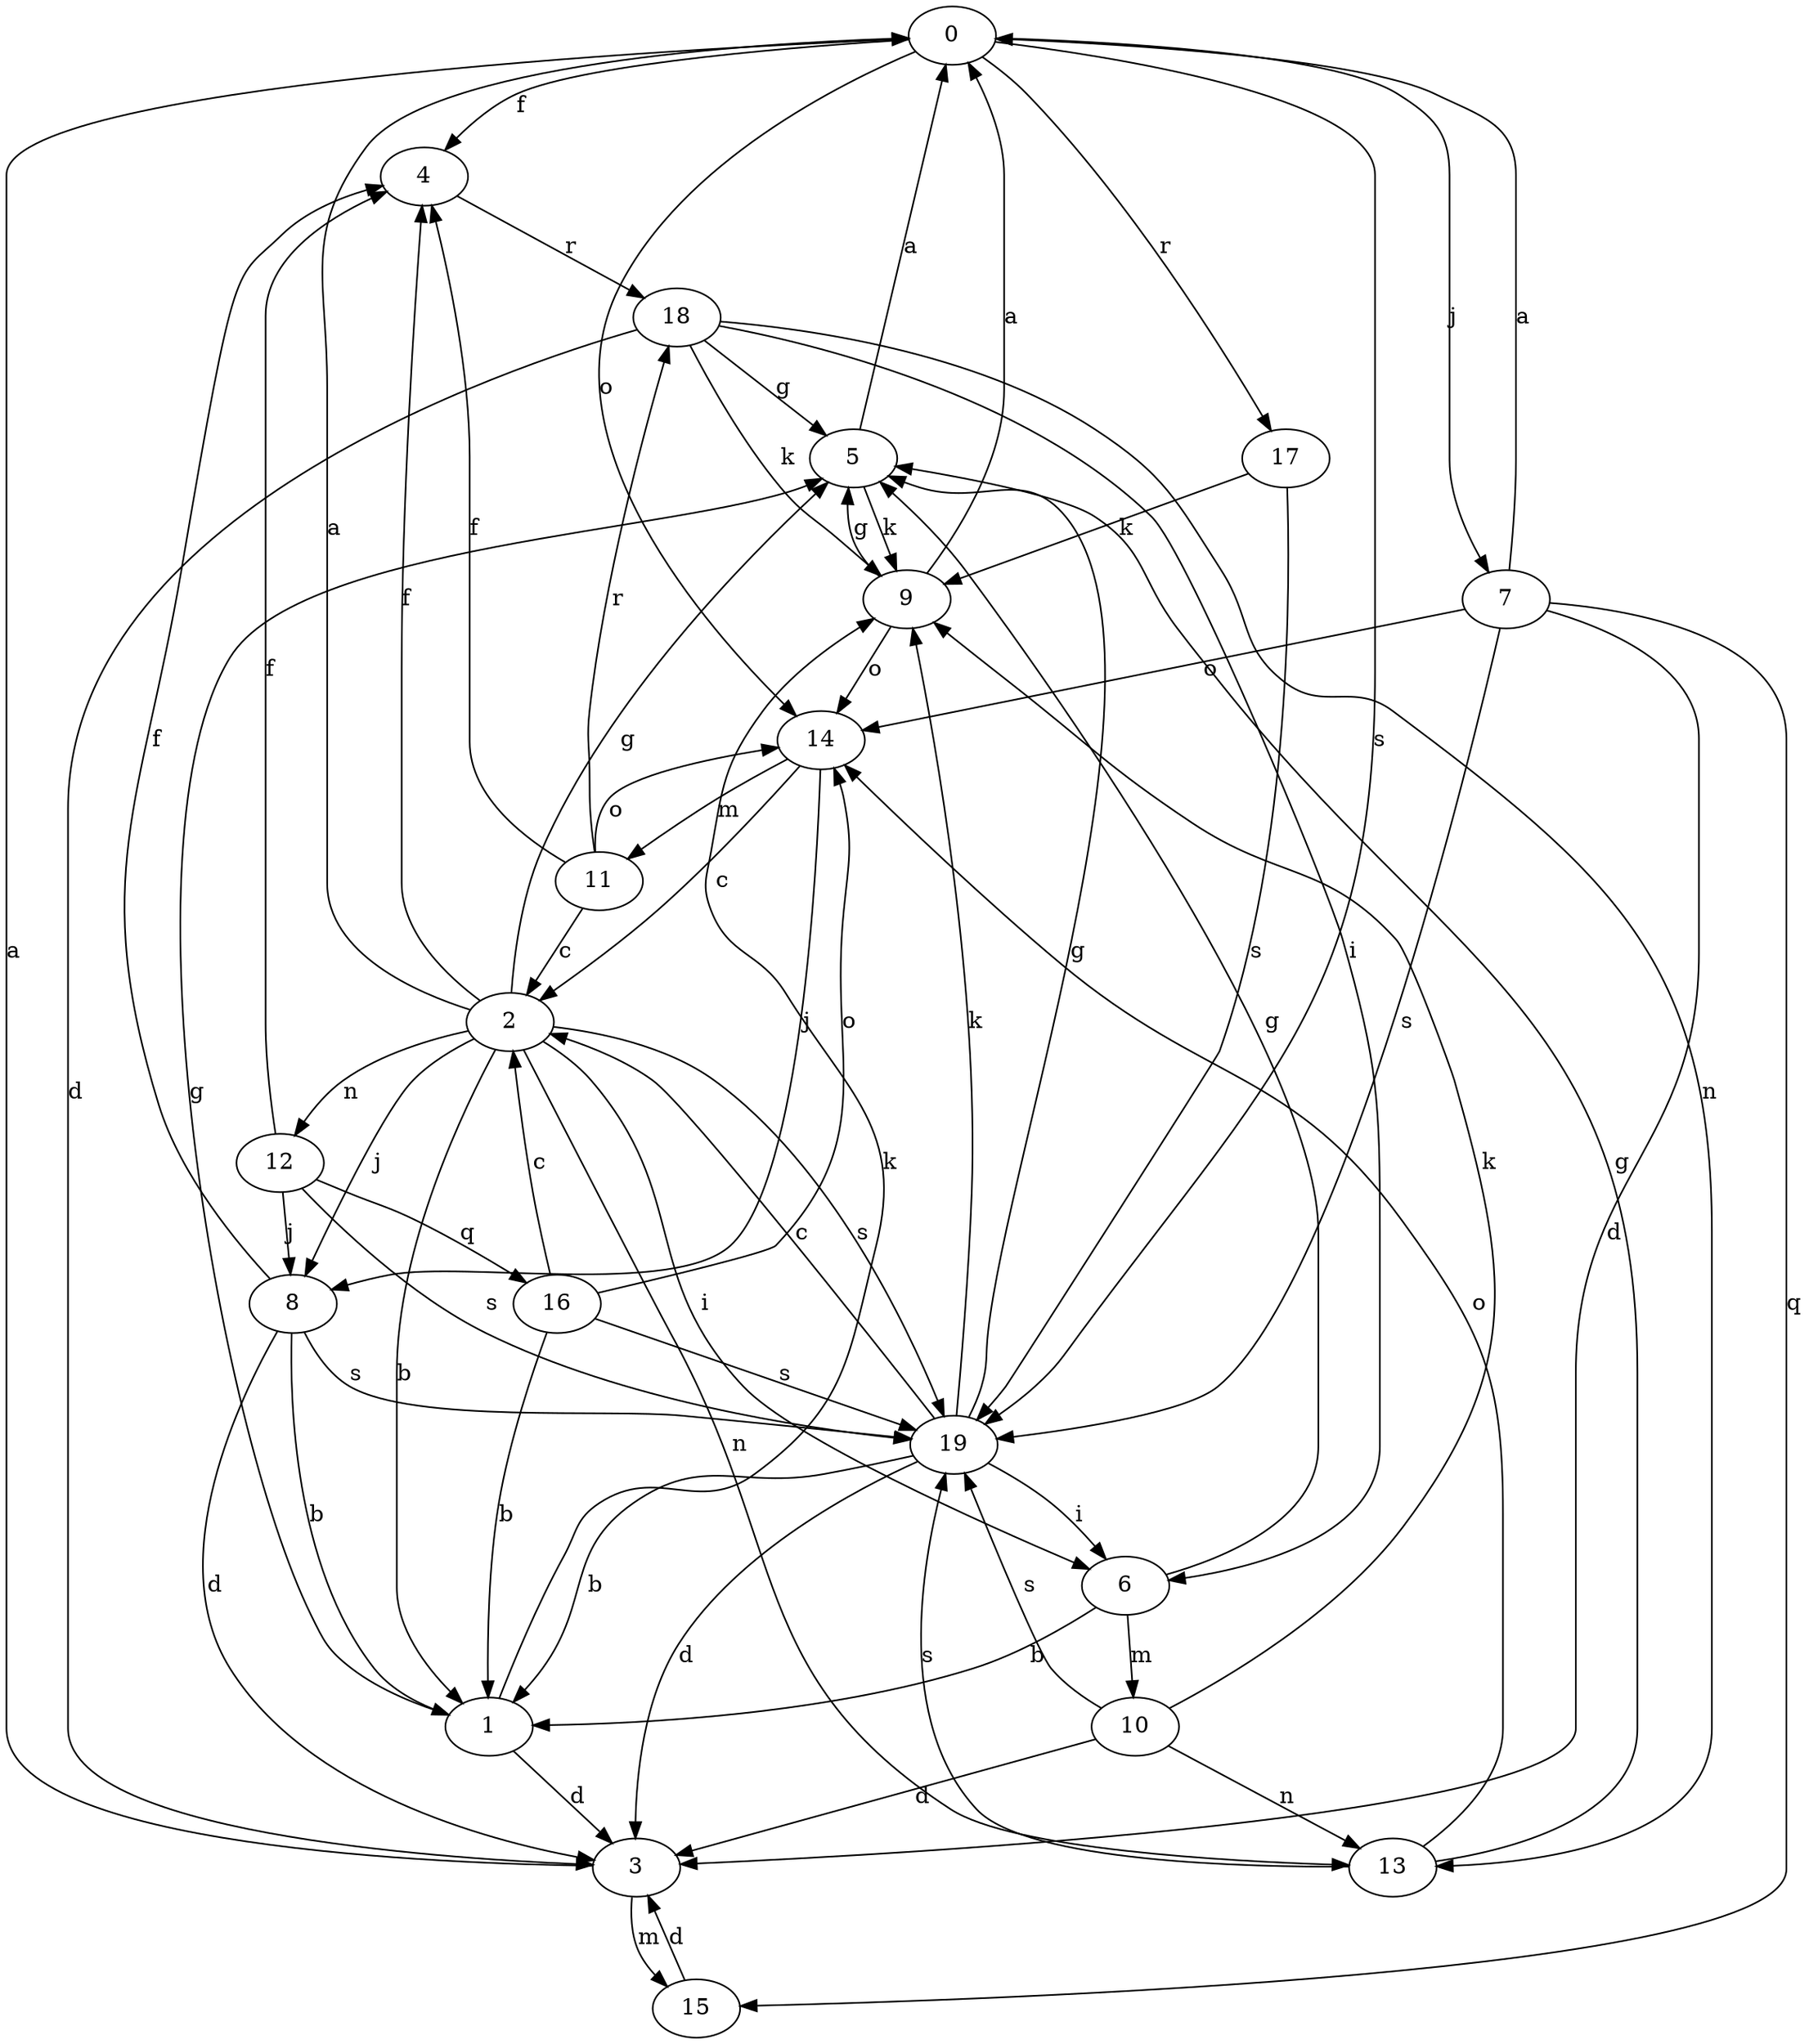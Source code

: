 strict digraph  {
0;
1;
2;
3;
4;
5;
6;
7;
8;
9;
10;
11;
12;
13;
14;
15;
16;
17;
18;
19;
0 -> 4  [label=f];
0 -> 7  [label=j];
0 -> 14  [label=o];
0 -> 17  [label=r];
0 -> 19  [label=s];
1 -> 3  [label=d];
1 -> 5  [label=g];
1 -> 9  [label=k];
2 -> 0  [label=a];
2 -> 1  [label=b];
2 -> 4  [label=f];
2 -> 5  [label=g];
2 -> 6  [label=i];
2 -> 8  [label=j];
2 -> 12  [label=n];
2 -> 13  [label=n];
2 -> 19  [label=s];
3 -> 0  [label=a];
3 -> 15  [label=m];
4 -> 18  [label=r];
5 -> 0  [label=a];
5 -> 9  [label=k];
6 -> 1  [label=b];
6 -> 5  [label=g];
6 -> 10  [label=m];
7 -> 0  [label=a];
7 -> 3  [label=d];
7 -> 14  [label=o];
7 -> 15  [label=q];
7 -> 19  [label=s];
8 -> 1  [label=b];
8 -> 3  [label=d];
8 -> 4  [label=f];
8 -> 19  [label=s];
9 -> 0  [label=a];
9 -> 5  [label=g];
9 -> 14  [label=o];
10 -> 3  [label=d];
10 -> 9  [label=k];
10 -> 13  [label=n];
10 -> 19  [label=s];
11 -> 2  [label=c];
11 -> 4  [label=f];
11 -> 14  [label=o];
11 -> 18  [label=r];
12 -> 4  [label=f];
12 -> 8  [label=j];
12 -> 16  [label=q];
12 -> 19  [label=s];
13 -> 5  [label=g];
13 -> 14  [label=o];
13 -> 19  [label=s];
14 -> 2  [label=c];
14 -> 8  [label=j];
14 -> 11  [label=m];
15 -> 3  [label=d];
16 -> 1  [label=b];
16 -> 2  [label=c];
16 -> 14  [label=o];
16 -> 19  [label=s];
17 -> 9  [label=k];
17 -> 19  [label=s];
18 -> 3  [label=d];
18 -> 5  [label=g];
18 -> 6  [label=i];
18 -> 9  [label=k];
18 -> 13  [label=n];
19 -> 1  [label=b];
19 -> 2  [label=c];
19 -> 3  [label=d];
19 -> 5  [label=g];
19 -> 6  [label=i];
19 -> 9  [label=k];
}
